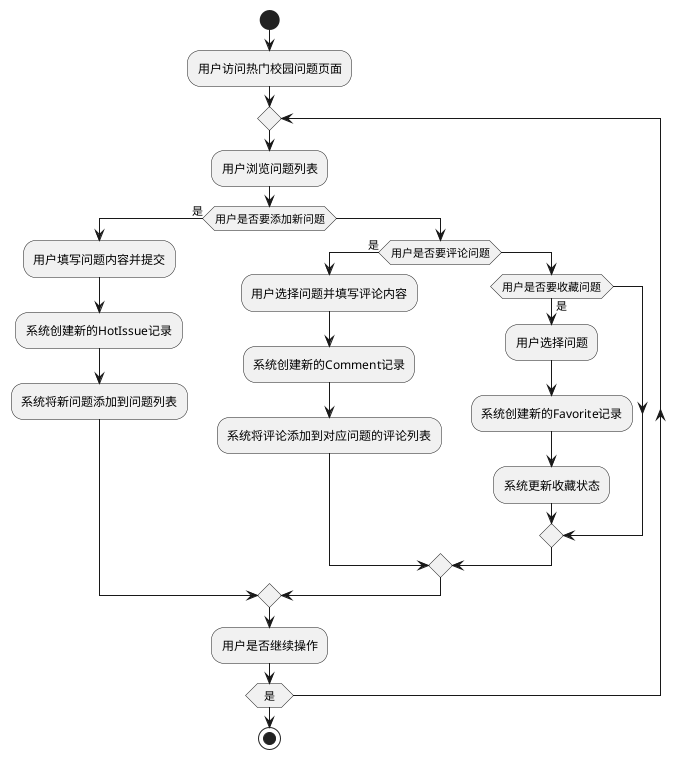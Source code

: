 @startuml
start
:用户访问热门校园问题页面;

repeat
  :用户浏览问题列表;

  if (用户是否要添加新问题) then (是)
    :用户填写问题内容并提交;
    :系统创建新的HotIssue记录;
    :系统将新问题添加到问题列表;
  else
    if (用户是否要评论问题) then (是)
      :用户选择问题并填写评论内容;
      :系统创建新的Comment记录;
      :系统将评论添加到对应问题的评论列表;
    else
      if (用户是否要收藏问题) then (是)
        :用户选择问题;
        :系统创建新的Favorite记录;
        :系统更新收藏状态;
      endif
    endif
  endif

  :用户是否继续操作;
repeat while (是)
stop
@enduml
